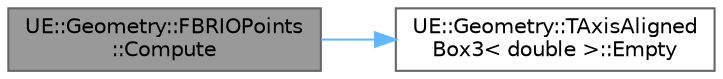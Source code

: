 digraph "UE::Geometry::FBRIOPoints::Compute"
{
 // INTERACTIVE_SVG=YES
 // LATEX_PDF_SIZE
  bgcolor="transparent";
  edge [fontname=Helvetica,fontsize=10,labelfontname=Helvetica,labelfontsize=10];
  node [fontname=Helvetica,fontsize=10,shape=box,height=0.2,width=0.4];
  rankdir="LR";
  Node1 [id="Node000001",label="UE::Geometry::FBRIOPoints\l::Compute",height=0.2,width=0.4,color="gray40", fillcolor="grey60", style="filled", fontcolor="black",tooltip=" "];
  Node1 -> Node2 [id="edge1_Node000001_Node000002",color="steelblue1",style="solid",tooltip=" "];
  Node2 [id="Node000002",label="UE::Geometry::TAxisAligned\lBox3\< double \>::Empty",height=0.2,width=0.4,color="grey40", fillcolor="white", style="filled",URL="$d2/d63/structUE_1_1Geometry_1_1TAxisAlignedBox3.html#a04bf6d60ed83dd154ed46a8b4b572768",tooltip=" "];
}
